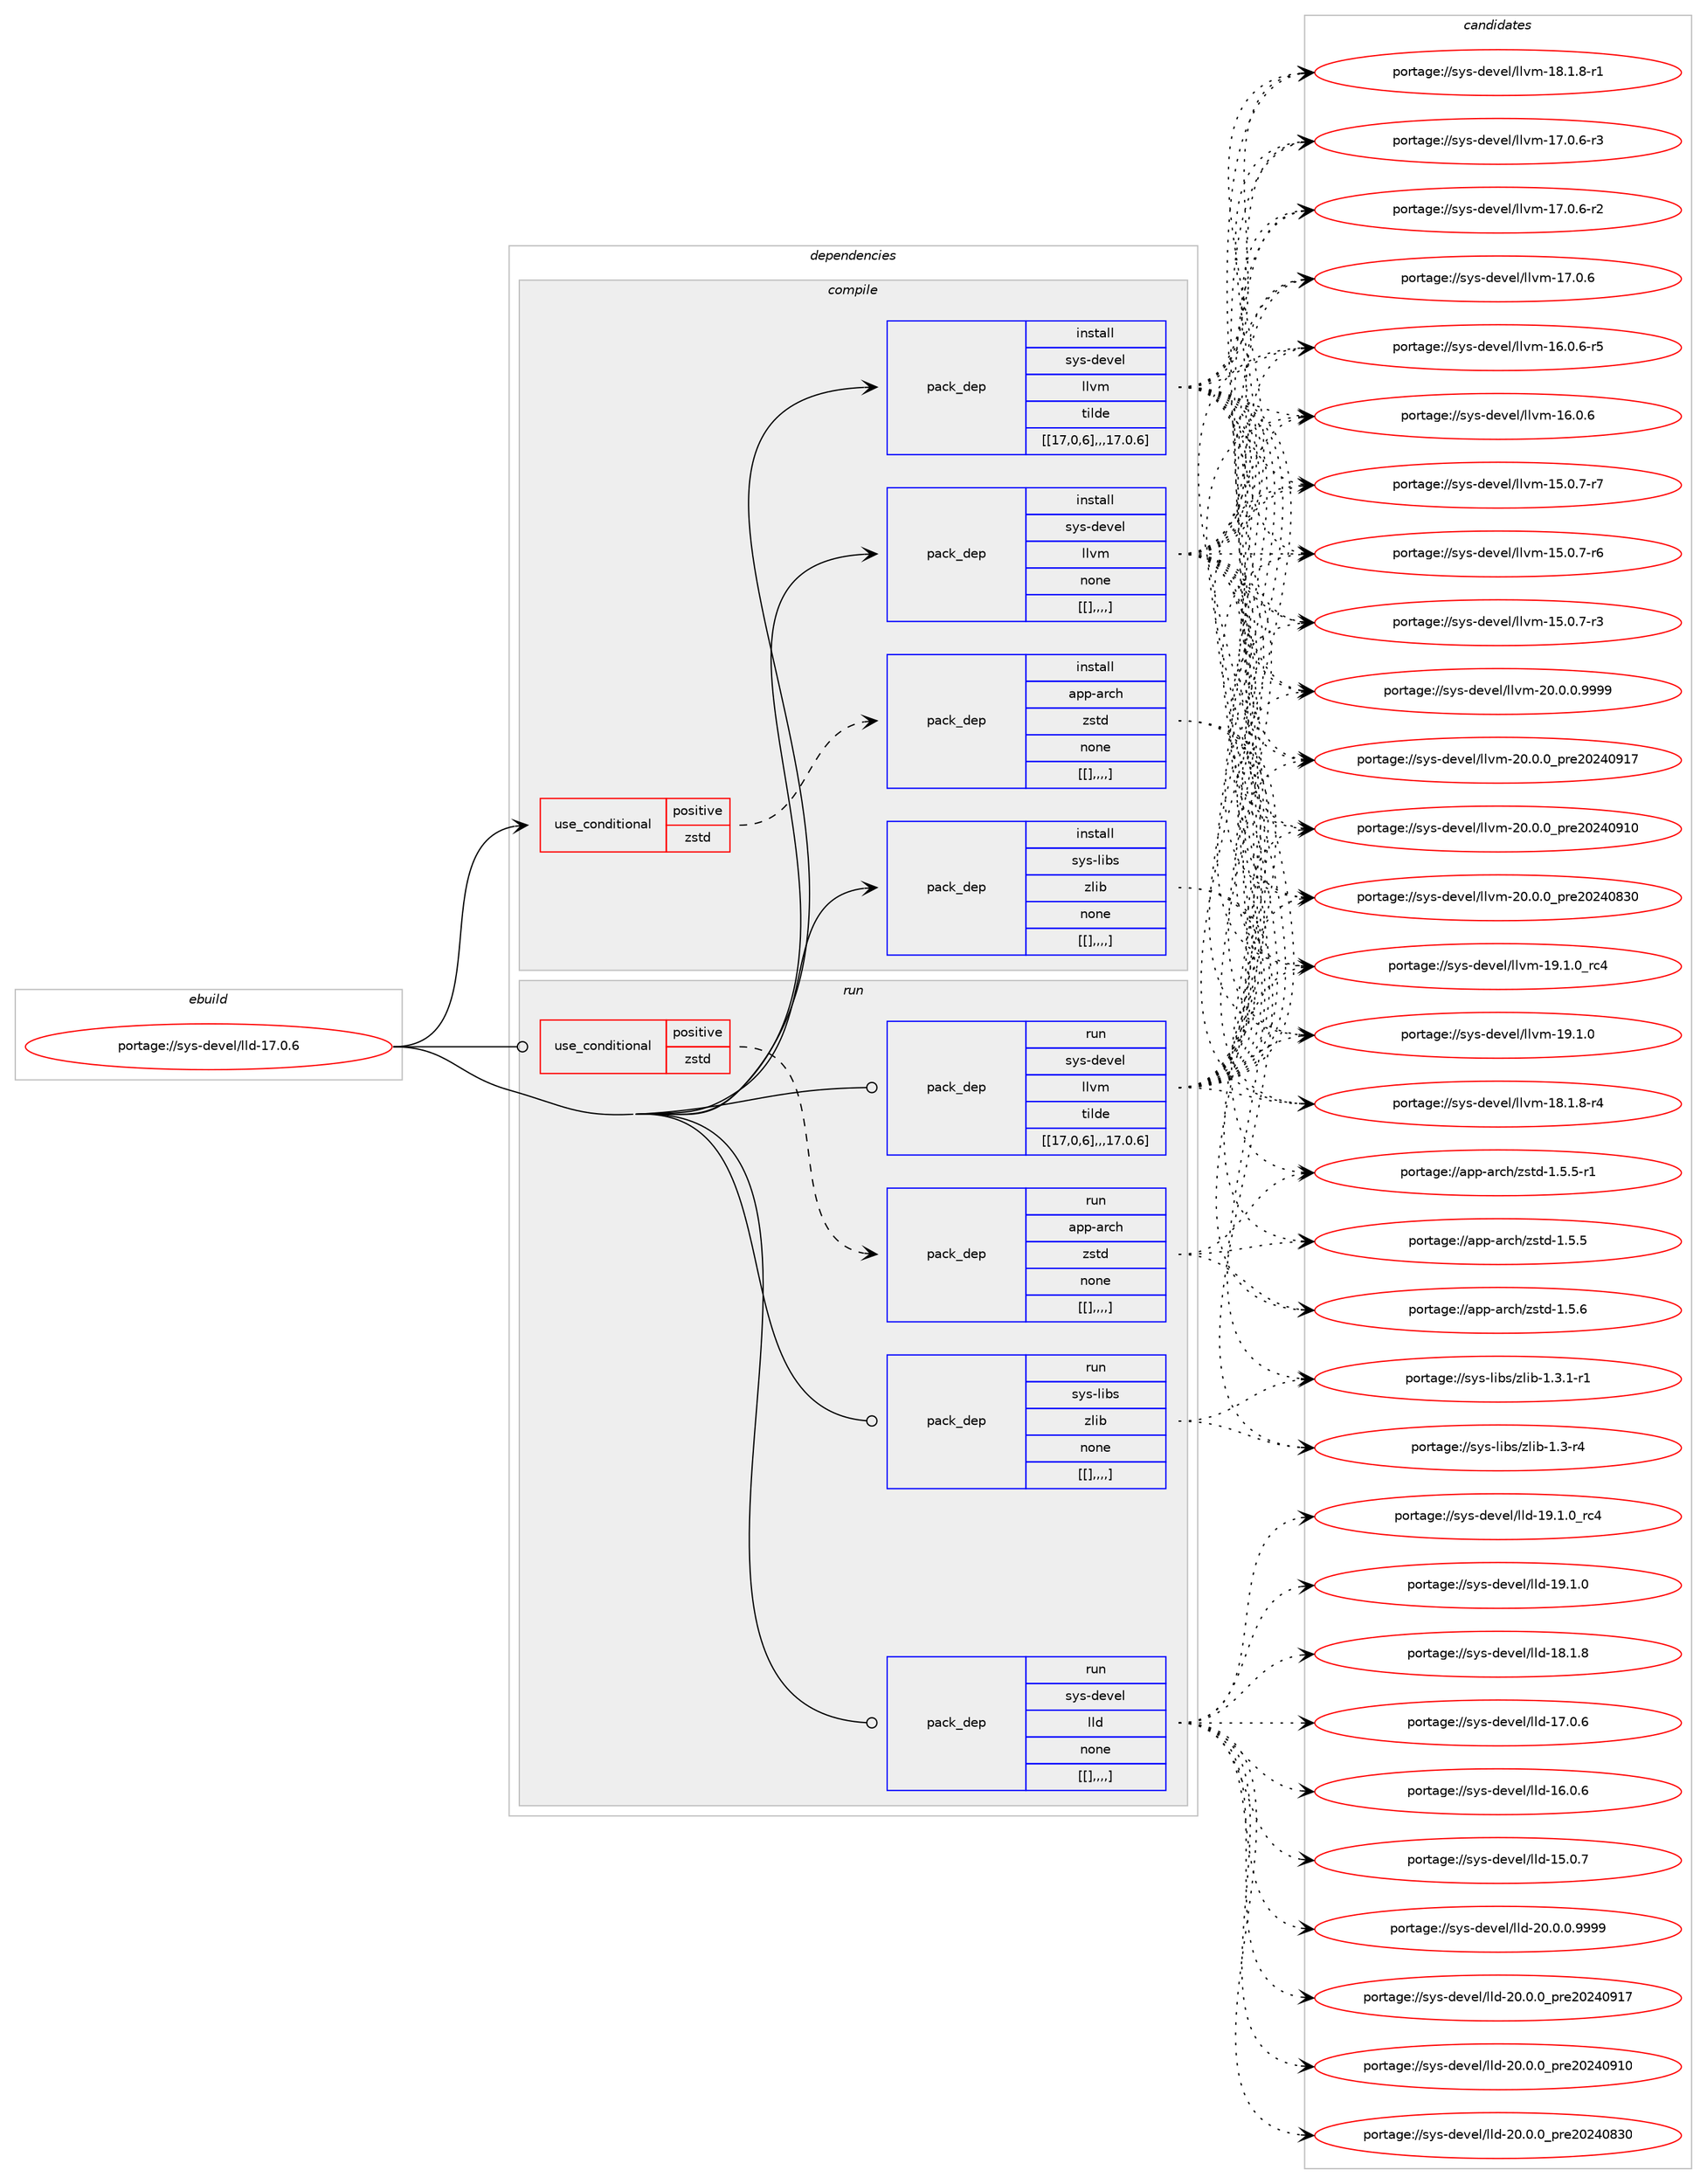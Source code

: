 digraph prolog {

# *************
# Graph options
# *************

newrank=true;
concentrate=true;
compound=true;
graph [rankdir=LR,fontname=Helvetica,fontsize=10,ranksep=1.5];#, ranksep=2.5, nodesep=0.2];
edge  [arrowhead=vee];
node  [fontname=Helvetica,fontsize=10];

# **********
# The ebuild
# **********

subgraph cluster_leftcol {
color=gray;
label=<<i>ebuild</i>>;
id [label="portage://sys-devel/lld-17.0.6", color=red, width=4, href="../sys-devel/lld-17.0.6.svg"];
}

# ****************
# The dependencies
# ****************

subgraph cluster_midcol {
color=gray;
label=<<i>dependencies</i>>;
subgraph cluster_compile {
fillcolor="#eeeeee";
style=filled;
label=<<i>compile</i>>;
subgraph cond120273 {
dependency446862 [label=<<TABLE BORDER="0" CELLBORDER="1" CELLSPACING="0" CELLPADDING="4"><TR><TD ROWSPAN="3" CELLPADDING="10">use_conditional</TD></TR><TR><TD>positive</TD></TR><TR><TD>zstd</TD></TR></TABLE>>, shape=none, color=red];
subgraph pack323624 {
dependency446863 [label=<<TABLE BORDER="0" CELLBORDER="1" CELLSPACING="0" CELLPADDING="4" WIDTH="220"><TR><TD ROWSPAN="6" CELLPADDING="30">pack_dep</TD></TR><TR><TD WIDTH="110">install</TD></TR><TR><TD>app-arch</TD></TR><TR><TD>zstd</TD></TR><TR><TD>none</TD></TR><TR><TD>[[],,,,]</TD></TR></TABLE>>, shape=none, color=blue];
}
dependency446862:e -> dependency446863:w [weight=20,style="dashed",arrowhead="vee"];
}
id:e -> dependency446862:w [weight=20,style="solid",arrowhead="vee"];
subgraph pack323625 {
dependency446864 [label=<<TABLE BORDER="0" CELLBORDER="1" CELLSPACING="0" CELLPADDING="4" WIDTH="220"><TR><TD ROWSPAN="6" CELLPADDING="30">pack_dep</TD></TR><TR><TD WIDTH="110">install</TD></TR><TR><TD>sys-devel</TD></TR><TR><TD>llvm</TD></TR><TR><TD>tilde</TD></TR><TR><TD>[[17,0,6],,,17.0.6]</TD></TR></TABLE>>, shape=none, color=blue];
}
id:e -> dependency446864:w [weight=20,style="solid",arrowhead="vee"];
subgraph pack323626 {
dependency446865 [label=<<TABLE BORDER="0" CELLBORDER="1" CELLSPACING="0" CELLPADDING="4" WIDTH="220"><TR><TD ROWSPAN="6" CELLPADDING="30">pack_dep</TD></TR><TR><TD WIDTH="110">install</TD></TR><TR><TD>sys-libs</TD></TR><TR><TD>zlib</TD></TR><TR><TD>none</TD></TR><TR><TD>[[],,,,]</TD></TR></TABLE>>, shape=none, color=blue];
}
id:e -> dependency446865:w [weight=20,style="solid",arrowhead="vee"];
subgraph pack323627 {
dependency446866 [label=<<TABLE BORDER="0" CELLBORDER="1" CELLSPACING="0" CELLPADDING="4" WIDTH="220"><TR><TD ROWSPAN="6" CELLPADDING="30">pack_dep</TD></TR><TR><TD WIDTH="110">install</TD></TR><TR><TD>sys-devel</TD></TR><TR><TD>llvm</TD></TR><TR><TD>none</TD></TR><TR><TD>[[],,,,]</TD></TR></TABLE>>, shape=none, color=blue];
}
id:e -> dependency446866:w [weight=20,style="solid",arrowhead="vee"];
}
subgraph cluster_compileandrun {
fillcolor="#eeeeee";
style=filled;
label=<<i>compile and run</i>>;
}
subgraph cluster_run {
fillcolor="#eeeeee";
style=filled;
label=<<i>run</i>>;
subgraph cond120274 {
dependency446867 [label=<<TABLE BORDER="0" CELLBORDER="1" CELLSPACING="0" CELLPADDING="4"><TR><TD ROWSPAN="3" CELLPADDING="10">use_conditional</TD></TR><TR><TD>positive</TD></TR><TR><TD>zstd</TD></TR></TABLE>>, shape=none, color=red];
subgraph pack323628 {
dependency446868 [label=<<TABLE BORDER="0" CELLBORDER="1" CELLSPACING="0" CELLPADDING="4" WIDTH="220"><TR><TD ROWSPAN="6" CELLPADDING="30">pack_dep</TD></TR><TR><TD WIDTH="110">run</TD></TR><TR><TD>app-arch</TD></TR><TR><TD>zstd</TD></TR><TR><TD>none</TD></TR><TR><TD>[[],,,,]</TD></TR></TABLE>>, shape=none, color=blue];
}
dependency446867:e -> dependency446868:w [weight=20,style="dashed",arrowhead="vee"];
}
id:e -> dependency446867:w [weight=20,style="solid",arrowhead="odot"];
subgraph pack323629 {
dependency446869 [label=<<TABLE BORDER="0" CELLBORDER="1" CELLSPACING="0" CELLPADDING="4" WIDTH="220"><TR><TD ROWSPAN="6" CELLPADDING="30">pack_dep</TD></TR><TR><TD WIDTH="110">run</TD></TR><TR><TD>sys-devel</TD></TR><TR><TD>llvm</TD></TR><TR><TD>tilde</TD></TR><TR><TD>[[17,0,6],,,17.0.6]</TD></TR></TABLE>>, shape=none, color=blue];
}
id:e -> dependency446869:w [weight=20,style="solid",arrowhead="odot"];
subgraph pack323630 {
dependency446870 [label=<<TABLE BORDER="0" CELLBORDER="1" CELLSPACING="0" CELLPADDING="4" WIDTH="220"><TR><TD ROWSPAN="6" CELLPADDING="30">pack_dep</TD></TR><TR><TD WIDTH="110">run</TD></TR><TR><TD>sys-libs</TD></TR><TR><TD>zlib</TD></TR><TR><TD>none</TD></TR><TR><TD>[[],,,,]</TD></TR></TABLE>>, shape=none, color=blue];
}
id:e -> dependency446870:w [weight=20,style="solid",arrowhead="odot"];
subgraph pack323631 {
dependency446871 [label=<<TABLE BORDER="0" CELLBORDER="1" CELLSPACING="0" CELLPADDING="4" WIDTH="220"><TR><TD ROWSPAN="6" CELLPADDING="30">pack_dep</TD></TR><TR><TD WIDTH="110">run</TD></TR><TR><TD>sys-devel</TD></TR><TR><TD>lld</TD></TR><TR><TD>none</TD></TR><TR><TD>[[],,,,]</TD></TR></TABLE>>, shape=none, color=blue];
}
id:e -> dependency446871:w [weight=20,style="solid",arrowhead="odot"];
}
}

# **************
# The candidates
# **************

subgraph cluster_choices {
rank=same;
color=gray;
label=<<i>candidates</i>>;

subgraph choice323624 {
color=black;
nodesep=1;
choice9711211245971149910447122115116100454946534654 [label="portage://app-arch/zstd-1.5.6", color=red, width=4,href="../app-arch/zstd-1.5.6.svg"];
choice97112112459711499104471221151161004549465346534511449 [label="portage://app-arch/zstd-1.5.5-r1", color=red, width=4,href="../app-arch/zstd-1.5.5-r1.svg"];
choice9711211245971149910447122115116100454946534653 [label="portage://app-arch/zstd-1.5.5", color=red, width=4,href="../app-arch/zstd-1.5.5.svg"];
dependency446863:e -> choice9711211245971149910447122115116100454946534654:w [style=dotted,weight="100"];
dependency446863:e -> choice97112112459711499104471221151161004549465346534511449:w [style=dotted,weight="100"];
dependency446863:e -> choice9711211245971149910447122115116100454946534653:w [style=dotted,weight="100"];
}
subgraph choice323625 {
color=black;
nodesep=1;
choice1151211154510010111810110847108108118109455048464846484657575757 [label="portage://sys-devel/llvm-20.0.0.9999", color=red, width=4,href="../sys-devel/llvm-20.0.0.9999.svg"];
choice115121115451001011181011084710810811810945504846484648951121141015048505248574955 [label="portage://sys-devel/llvm-20.0.0_pre20240917", color=red, width=4,href="../sys-devel/llvm-20.0.0_pre20240917.svg"];
choice115121115451001011181011084710810811810945504846484648951121141015048505248574948 [label="portage://sys-devel/llvm-20.0.0_pre20240910", color=red, width=4,href="../sys-devel/llvm-20.0.0_pre20240910.svg"];
choice115121115451001011181011084710810811810945504846484648951121141015048505248565148 [label="portage://sys-devel/llvm-20.0.0_pre20240830", color=red, width=4,href="../sys-devel/llvm-20.0.0_pre20240830.svg"];
choice115121115451001011181011084710810811810945495746494648951149952 [label="portage://sys-devel/llvm-19.1.0_rc4", color=red, width=4,href="../sys-devel/llvm-19.1.0_rc4.svg"];
choice115121115451001011181011084710810811810945495746494648 [label="portage://sys-devel/llvm-19.1.0", color=red, width=4,href="../sys-devel/llvm-19.1.0.svg"];
choice1151211154510010111810110847108108118109454956464946564511452 [label="portage://sys-devel/llvm-18.1.8-r4", color=red, width=4,href="../sys-devel/llvm-18.1.8-r4.svg"];
choice1151211154510010111810110847108108118109454956464946564511449 [label="portage://sys-devel/llvm-18.1.8-r1", color=red, width=4,href="../sys-devel/llvm-18.1.8-r1.svg"];
choice1151211154510010111810110847108108118109454955464846544511451 [label="portage://sys-devel/llvm-17.0.6-r3", color=red, width=4,href="../sys-devel/llvm-17.0.6-r3.svg"];
choice1151211154510010111810110847108108118109454955464846544511450 [label="portage://sys-devel/llvm-17.0.6-r2", color=red, width=4,href="../sys-devel/llvm-17.0.6-r2.svg"];
choice115121115451001011181011084710810811810945495546484654 [label="portage://sys-devel/llvm-17.0.6", color=red, width=4,href="../sys-devel/llvm-17.0.6.svg"];
choice1151211154510010111810110847108108118109454954464846544511453 [label="portage://sys-devel/llvm-16.0.6-r5", color=red, width=4,href="../sys-devel/llvm-16.0.6-r5.svg"];
choice115121115451001011181011084710810811810945495446484654 [label="portage://sys-devel/llvm-16.0.6", color=red, width=4,href="../sys-devel/llvm-16.0.6.svg"];
choice1151211154510010111810110847108108118109454953464846554511455 [label="portage://sys-devel/llvm-15.0.7-r7", color=red, width=4,href="../sys-devel/llvm-15.0.7-r7.svg"];
choice1151211154510010111810110847108108118109454953464846554511454 [label="portage://sys-devel/llvm-15.0.7-r6", color=red, width=4,href="../sys-devel/llvm-15.0.7-r6.svg"];
choice1151211154510010111810110847108108118109454953464846554511451 [label="portage://sys-devel/llvm-15.0.7-r3", color=red, width=4,href="../sys-devel/llvm-15.0.7-r3.svg"];
dependency446864:e -> choice1151211154510010111810110847108108118109455048464846484657575757:w [style=dotted,weight="100"];
dependency446864:e -> choice115121115451001011181011084710810811810945504846484648951121141015048505248574955:w [style=dotted,weight="100"];
dependency446864:e -> choice115121115451001011181011084710810811810945504846484648951121141015048505248574948:w [style=dotted,weight="100"];
dependency446864:e -> choice115121115451001011181011084710810811810945504846484648951121141015048505248565148:w [style=dotted,weight="100"];
dependency446864:e -> choice115121115451001011181011084710810811810945495746494648951149952:w [style=dotted,weight="100"];
dependency446864:e -> choice115121115451001011181011084710810811810945495746494648:w [style=dotted,weight="100"];
dependency446864:e -> choice1151211154510010111810110847108108118109454956464946564511452:w [style=dotted,weight="100"];
dependency446864:e -> choice1151211154510010111810110847108108118109454956464946564511449:w [style=dotted,weight="100"];
dependency446864:e -> choice1151211154510010111810110847108108118109454955464846544511451:w [style=dotted,weight="100"];
dependency446864:e -> choice1151211154510010111810110847108108118109454955464846544511450:w [style=dotted,weight="100"];
dependency446864:e -> choice115121115451001011181011084710810811810945495546484654:w [style=dotted,weight="100"];
dependency446864:e -> choice1151211154510010111810110847108108118109454954464846544511453:w [style=dotted,weight="100"];
dependency446864:e -> choice115121115451001011181011084710810811810945495446484654:w [style=dotted,weight="100"];
dependency446864:e -> choice1151211154510010111810110847108108118109454953464846554511455:w [style=dotted,weight="100"];
dependency446864:e -> choice1151211154510010111810110847108108118109454953464846554511454:w [style=dotted,weight="100"];
dependency446864:e -> choice1151211154510010111810110847108108118109454953464846554511451:w [style=dotted,weight="100"];
}
subgraph choice323626 {
color=black;
nodesep=1;
choice115121115451081059811547122108105984549465146494511449 [label="portage://sys-libs/zlib-1.3.1-r1", color=red, width=4,href="../sys-libs/zlib-1.3.1-r1.svg"];
choice11512111545108105981154712210810598454946514511452 [label="portage://sys-libs/zlib-1.3-r4", color=red, width=4,href="../sys-libs/zlib-1.3-r4.svg"];
dependency446865:e -> choice115121115451081059811547122108105984549465146494511449:w [style=dotted,weight="100"];
dependency446865:e -> choice11512111545108105981154712210810598454946514511452:w [style=dotted,weight="100"];
}
subgraph choice323627 {
color=black;
nodesep=1;
choice1151211154510010111810110847108108118109455048464846484657575757 [label="portage://sys-devel/llvm-20.0.0.9999", color=red, width=4,href="../sys-devel/llvm-20.0.0.9999.svg"];
choice115121115451001011181011084710810811810945504846484648951121141015048505248574955 [label="portage://sys-devel/llvm-20.0.0_pre20240917", color=red, width=4,href="../sys-devel/llvm-20.0.0_pre20240917.svg"];
choice115121115451001011181011084710810811810945504846484648951121141015048505248574948 [label="portage://sys-devel/llvm-20.0.0_pre20240910", color=red, width=4,href="../sys-devel/llvm-20.0.0_pre20240910.svg"];
choice115121115451001011181011084710810811810945504846484648951121141015048505248565148 [label="portage://sys-devel/llvm-20.0.0_pre20240830", color=red, width=4,href="../sys-devel/llvm-20.0.0_pre20240830.svg"];
choice115121115451001011181011084710810811810945495746494648951149952 [label="portage://sys-devel/llvm-19.1.0_rc4", color=red, width=4,href="../sys-devel/llvm-19.1.0_rc4.svg"];
choice115121115451001011181011084710810811810945495746494648 [label="portage://sys-devel/llvm-19.1.0", color=red, width=4,href="../sys-devel/llvm-19.1.0.svg"];
choice1151211154510010111810110847108108118109454956464946564511452 [label="portage://sys-devel/llvm-18.1.8-r4", color=red, width=4,href="../sys-devel/llvm-18.1.8-r4.svg"];
choice1151211154510010111810110847108108118109454956464946564511449 [label="portage://sys-devel/llvm-18.1.8-r1", color=red, width=4,href="../sys-devel/llvm-18.1.8-r1.svg"];
choice1151211154510010111810110847108108118109454955464846544511451 [label="portage://sys-devel/llvm-17.0.6-r3", color=red, width=4,href="../sys-devel/llvm-17.0.6-r3.svg"];
choice1151211154510010111810110847108108118109454955464846544511450 [label="portage://sys-devel/llvm-17.0.6-r2", color=red, width=4,href="../sys-devel/llvm-17.0.6-r2.svg"];
choice115121115451001011181011084710810811810945495546484654 [label="portage://sys-devel/llvm-17.0.6", color=red, width=4,href="../sys-devel/llvm-17.0.6.svg"];
choice1151211154510010111810110847108108118109454954464846544511453 [label="portage://sys-devel/llvm-16.0.6-r5", color=red, width=4,href="../sys-devel/llvm-16.0.6-r5.svg"];
choice115121115451001011181011084710810811810945495446484654 [label="portage://sys-devel/llvm-16.0.6", color=red, width=4,href="../sys-devel/llvm-16.0.6.svg"];
choice1151211154510010111810110847108108118109454953464846554511455 [label="portage://sys-devel/llvm-15.0.7-r7", color=red, width=4,href="../sys-devel/llvm-15.0.7-r7.svg"];
choice1151211154510010111810110847108108118109454953464846554511454 [label="portage://sys-devel/llvm-15.0.7-r6", color=red, width=4,href="../sys-devel/llvm-15.0.7-r6.svg"];
choice1151211154510010111810110847108108118109454953464846554511451 [label="portage://sys-devel/llvm-15.0.7-r3", color=red, width=4,href="../sys-devel/llvm-15.0.7-r3.svg"];
dependency446866:e -> choice1151211154510010111810110847108108118109455048464846484657575757:w [style=dotted,weight="100"];
dependency446866:e -> choice115121115451001011181011084710810811810945504846484648951121141015048505248574955:w [style=dotted,weight="100"];
dependency446866:e -> choice115121115451001011181011084710810811810945504846484648951121141015048505248574948:w [style=dotted,weight="100"];
dependency446866:e -> choice115121115451001011181011084710810811810945504846484648951121141015048505248565148:w [style=dotted,weight="100"];
dependency446866:e -> choice115121115451001011181011084710810811810945495746494648951149952:w [style=dotted,weight="100"];
dependency446866:e -> choice115121115451001011181011084710810811810945495746494648:w [style=dotted,weight="100"];
dependency446866:e -> choice1151211154510010111810110847108108118109454956464946564511452:w [style=dotted,weight="100"];
dependency446866:e -> choice1151211154510010111810110847108108118109454956464946564511449:w [style=dotted,weight="100"];
dependency446866:e -> choice1151211154510010111810110847108108118109454955464846544511451:w [style=dotted,weight="100"];
dependency446866:e -> choice1151211154510010111810110847108108118109454955464846544511450:w [style=dotted,weight="100"];
dependency446866:e -> choice115121115451001011181011084710810811810945495546484654:w [style=dotted,weight="100"];
dependency446866:e -> choice1151211154510010111810110847108108118109454954464846544511453:w [style=dotted,weight="100"];
dependency446866:e -> choice115121115451001011181011084710810811810945495446484654:w [style=dotted,weight="100"];
dependency446866:e -> choice1151211154510010111810110847108108118109454953464846554511455:w [style=dotted,weight="100"];
dependency446866:e -> choice1151211154510010111810110847108108118109454953464846554511454:w [style=dotted,weight="100"];
dependency446866:e -> choice1151211154510010111810110847108108118109454953464846554511451:w [style=dotted,weight="100"];
}
subgraph choice323628 {
color=black;
nodesep=1;
choice9711211245971149910447122115116100454946534654 [label="portage://app-arch/zstd-1.5.6", color=red, width=4,href="../app-arch/zstd-1.5.6.svg"];
choice97112112459711499104471221151161004549465346534511449 [label="portage://app-arch/zstd-1.5.5-r1", color=red, width=4,href="../app-arch/zstd-1.5.5-r1.svg"];
choice9711211245971149910447122115116100454946534653 [label="portage://app-arch/zstd-1.5.5", color=red, width=4,href="../app-arch/zstd-1.5.5.svg"];
dependency446868:e -> choice9711211245971149910447122115116100454946534654:w [style=dotted,weight="100"];
dependency446868:e -> choice97112112459711499104471221151161004549465346534511449:w [style=dotted,weight="100"];
dependency446868:e -> choice9711211245971149910447122115116100454946534653:w [style=dotted,weight="100"];
}
subgraph choice323629 {
color=black;
nodesep=1;
choice1151211154510010111810110847108108118109455048464846484657575757 [label="portage://sys-devel/llvm-20.0.0.9999", color=red, width=4,href="../sys-devel/llvm-20.0.0.9999.svg"];
choice115121115451001011181011084710810811810945504846484648951121141015048505248574955 [label="portage://sys-devel/llvm-20.0.0_pre20240917", color=red, width=4,href="../sys-devel/llvm-20.0.0_pre20240917.svg"];
choice115121115451001011181011084710810811810945504846484648951121141015048505248574948 [label="portage://sys-devel/llvm-20.0.0_pre20240910", color=red, width=4,href="../sys-devel/llvm-20.0.0_pre20240910.svg"];
choice115121115451001011181011084710810811810945504846484648951121141015048505248565148 [label="portage://sys-devel/llvm-20.0.0_pre20240830", color=red, width=4,href="../sys-devel/llvm-20.0.0_pre20240830.svg"];
choice115121115451001011181011084710810811810945495746494648951149952 [label="portage://sys-devel/llvm-19.1.0_rc4", color=red, width=4,href="../sys-devel/llvm-19.1.0_rc4.svg"];
choice115121115451001011181011084710810811810945495746494648 [label="portage://sys-devel/llvm-19.1.0", color=red, width=4,href="../sys-devel/llvm-19.1.0.svg"];
choice1151211154510010111810110847108108118109454956464946564511452 [label="portage://sys-devel/llvm-18.1.8-r4", color=red, width=4,href="../sys-devel/llvm-18.1.8-r4.svg"];
choice1151211154510010111810110847108108118109454956464946564511449 [label="portage://sys-devel/llvm-18.1.8-r1", color=red, width=4,href="../sys-devel/llvm-18.1.8-r1.svg"];
choice1151211154510010111810110847108108118109454955464846544511451 [label="portage://sys-devel/llvm-17.0.6-r3", color=red, width=4,href="../sys-devel/llvm-17.0.6-r3.svg"];
choice1151211154510010111810110847108108118109454955464846544511450 [label="portage://sys-devel/llvm-17.0.6-r2", color=red, width=4,href="../sys-devel/llvm-17.0.6-r2.svg"];
choice115121115451001011181011084710810811810945495546484654 [label="portage://sys-devel/llvm-17.0.6", color=red, width=4,href="../sys-devel/llvm-17.0.6.svg"];
choice1151211154510010111810110847108108118109454954464846544511453 [label="portage://sys-devel/llvm-16.0.6-r5", color=red, width=4,href="../sys-devel/llvm-16.0.6-r5.svg"];
choice115121115451001011181011084710810811810945495446484654 [label="portage://sys-devel/llvm-16.0.6", color=red, width=4,href="../sys-devel/llvm-16.0.6.svg"];
choice1151211154510010111810110847108108118109454953464846554511455 [label="portage://sys-devel/llvm-15.0.7-r7", color=red, width=4,href="../sys-devel/llvm-15.0.7-r7.svg"];
choice1151211154510010111810110847108108118109454953464846554511454 [label="portage://sys-devel/llvm-15.0.7-r6", color=red, width=4,href="../sys-devel/llvm-15.0.7-r6.svg"];
choice1151211154510010111810110847108108118109454953464846554511451 [label="portage://sys-devel/llvm-15.0.7-r3", color=red, width=4,href="../sys-devel/llvm-15.0.7-r3.svg"];
dependency446869:e -> choice1151211154510010111810110847108108118109455048464846484657575757:w [style=dotted,weight="100"];
dependency446869:e -> choice115121115451001011181011084710810811810945504846484648951121141015048505248574955:w [style=dotted,weight="100"];
dependency446869:e -> choice115121115451001011181011084710810811810945504846484648951121141015048505248574948:w [style=dotted,weight="100"];
dependency446869:e -> choice115121115451001011181011084710810811810945504846484648951121141015048505248565148:w [style=dotted,weight="100"];
dependency446869:e -> choice115121115451001011181011084710810811810945495746494648951149952:w [style=dotted,weight="100"];
dependency446869:e -> choice115121115451001011181011084710810811810945495746494648:w [style=dotted,weight="100"];
dependency446869:e -> choice1151211154510010111810110847108108118109454956464946564511452:w [style=dotted,weight="100"];
dependency446869:e -> choice1151211154510010111810110847108108118109454956464946564511449:w [style=dotted,weight="100"];
dependency446869:e -> choice1151211154510010111810110847108108118109454955464846544511451:w [style=dotted,weight="100"];
dependency446869:e -> choice1151211154510010111810110847108108118109454955464846544511450:w [style=dotted,weight="100"];
dependency446869:e -> choice115121115451001011181011084710810811810945495546484654:w [style=dotted,weight="100"];
dependency446869:e -> choice1151211154510010111810110847108108118109454954464846544511453:w [style=dotted,weight="100"];
dependency446869:e -> choice115121115451001011181011084710810811810945495446484654:w [style=dotted,weight="100"];
dependency446869:e -> choice1151211154510010111810110847108108118109454953464846554511455:w [style=dotted,weight="100"];
dependency446869:e -> choice1151211154510010111810110847108108118109454953464846554511454:w [style=dotted,weight="100"];
dependency446869:e -> choice1151211154510010111810110847108108118109454953464846554511451:w [style=dotted,weight="100"];
}
subgraph choice323630 {
color=black;
nodesep=1;
choice115121115451081059811547122108105984549465146494511449 [label="portage://sys-libs/zlib-1.3.1-r1", color=red, width=4,href="../sys-libs/zlib-1.3.1-r1.svg"];
choice11512111545108105981154712210810598454946514511452 [label="portage://sys-libs/zlib-1.3-r4", color=red, width=4,href="../sys-libs/zlib-1.3-r4.svg"];
dependency446870:e -> choice115121115451081059811547122108105984549465146494511449:w [style=dotted,weight="100"];
dependency446870:e -> choice11512111545108105981154712210810598454946514511452:w [style=dotted,weight="100"];
}
subgraph choice323631 {
color=black;
nodesep=1;
choice1151211154510010111810110847108108100455048464846484657575757 [label="portage://sys-devel/lld-20.0.0.9999", color=red, width=4,href="../sys-devel/lld-20.0.0.9999.svg"];
choice115121115451001011181011084710810810045504846484648951121141015048505248574955 [label="portage://sys-devel/lld-20.0.0_pre20240917", color=red, width=4,href="../sys-devel/lld-20.0.0_pre20240917.svg"];
choice115121115451001011181011084710810810045504846484648951121141015048505248574948 [label="portage://sys-devel/lld-20.0.0_pre20240910", color=red, width=4,href="../sys-devel/lld-20.0.0_pre20240910.svg"];
choice115121115451001011181011084710810810045504846484648951121141015048505248565148 [label="portage://sys-devel/lld-20.0.0_pre20240830", color=red, width=4,href="../sys-devel/lld-20.0.0_pre20240830.svg"];
choice115121115451001011181011084710810810045495746494648951149952 [label="portage://sys-devel/lld-19.1.0_rc4", color=red, width=4,href="../sys-devel/lld-19.1.0_rc4.svg"];
choice115121115451001011181011084710810810045495746494648 [label="portage://sys-devel/lld-19.1.0", color=red, width=4,href="../sys-devel/lld-19.1.0.svg"];
choice115121115451001011181011084710810810045495646494656 [label="portage://sys-devel/lld-18.1.8", color=red, width=4,href="../sys-devel/lld-18.1.8.svg"];
choice115121115451001011181011084710810810045495546484654 [label="portage://sys-devel/lld-17.0.6", color=red, width=4,href="../sys-devel/lld-17.0.6.svg"];
choice115121115451001011181011084710810810045495446484654 [label="portage://sys-devel/lld-16.0.6", color=red, width=4,href="../sys-devel/lld-16.0.6.svg"];
choice115121115451001011181011084710810810045495346484655 [label="portage://sys-devel/lld-15.0.7", color=red, width=4,href="../sys-devel/lld-15.0.7.svg"];
dependency446871:e -> choice1151211154510010111810110847108108100455048464846484657575757:w [style=dotted,weight="100"];
dependency446871:e -> choice115121115451001011181011084710810810045504846484648951121141015048505248574955:w [style=dotted,weight="100"];
dependency446871:e -> choice115121115451001011181011084710810810045504846484648951121141015048505248574948:w [style=dotted,weight="100"];
dependency446871:e -> choice115121115451001011181011084710810810045504846484648951121141015048505248565148:w [style=dotted,weight="100"];
dependency446871:e -> choice115121115451001011181011084710810810045495746494648951149952:w [style=dotted,weight="100"];
dependency446871:e -> choice115121115451001011181011084710810810045495746494648:w [style=dotted,weight="100"];
dependency446871:e -> choice115121115451001011181011084710810810045495646494656:w [style=dotted,weight="100"];
dependency446871:e -> choice115121115451001011181011084710810810045495546484654:w [style=dotted,weight="100"];
dependency446871:e -> choice115121115451001011181011084710810810045495446484654:w [style=dotted,weight="100"];
dependency446871:e -> choice115121115451001011181011084710810810045495346484655:w [style=dotted,weight="100"];
}
}

}
